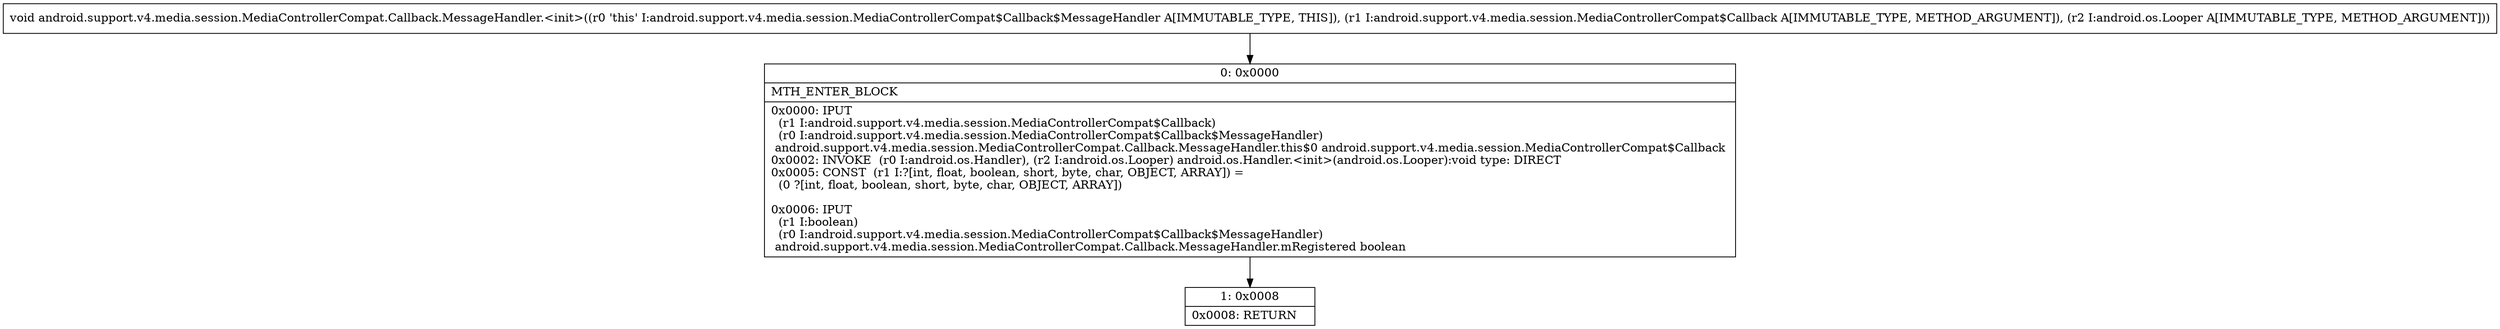 digraph "CFG forandroid.support.v4.media.session.MediaControllerCompat.Callback.MessageHandler.\<init\>(Landroid\/support\/v4\/media\/session\/MediaControllerCompat$Callback;Landroid\/os\/Looper;)V" {
Node_0 [shape=record,label="{0\:\ 0x0000|MTH_ENTER_BLOCK\l|0x0000: IPUT  \l  (r1 I:android.support.v4.media.session.MediaControllerCompat$Callback)\l  (r0 I:android.support.v4.media.session.MediaControllerCompat$Callback$MessageHandler)\l android.support.v4.media.session.MediaControllerCompat.Callback.MessageHandler.this$0 android.support.v4.media.session.MediaControllerCompat$Callback \l0x0002: INVOKE  (r0 I:android.os.Handler), (r2 I:android.os.Looper) android.os.Handler.\<init\>(android.os.Looper):void type: DIRECT \l0x0005: CONST  (r1 I:?[int, float, boolean, short, byte, char, OBJECT, ARRAY]) = \l  (0 ?[int, float, boolean, short, byte, char, OBJECT, ARRAY])\l \l0x0006: IPUT  \l  (r1 I:boolean)\l  (r0 I:android.support.v4.media.session.MediaControllerCompat$Callback$MessageHandler)\l android.support.v4.media.session.MediaControllerCompat.Callback.MessageHandler.mRegistered boolean \l}"];
Node_1 [shape=record,label="{1\:\ 0x0008|0x0008: RETURN   \l}"];
MethodNode[shape=record,label="{void android.support.v4.media.session.MediaControllerCompat.Callback.MessageHandler.\<init\>((r0 'this' I:android.support.v4.media.session.MediaControllerCompat$Callback$MessageHandler A[IMMUTABLE_TYPE, THIS]), (r1 I:android.support.v4.media.session.MediaControllerCompat$Callback A[IMMUTABLE_TYPE, METHOD_ARGUMENT]), (r2 I:android.os.Looper A[IMMUTABLE_TYPE, METHOD_ARGUMENT])) }"];
MethodNode -> Node_0;
Node_0 -> Node_1;
}

